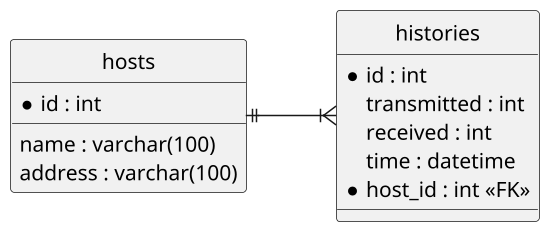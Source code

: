 @startuml
hide circle
scale 1.5
skinparam linetype ortho
skinparam monochrome true
left to right direction

entity "hosts" as host {
  *id : int
  name : varchar(100)
  address : varchar(100)
}

entity "histories" as history {
  *id : int
  transmitted : int
  received : int
  time : datetime
  *host_id : int <<FK>>
}

host ||--|{ history
@enduml
